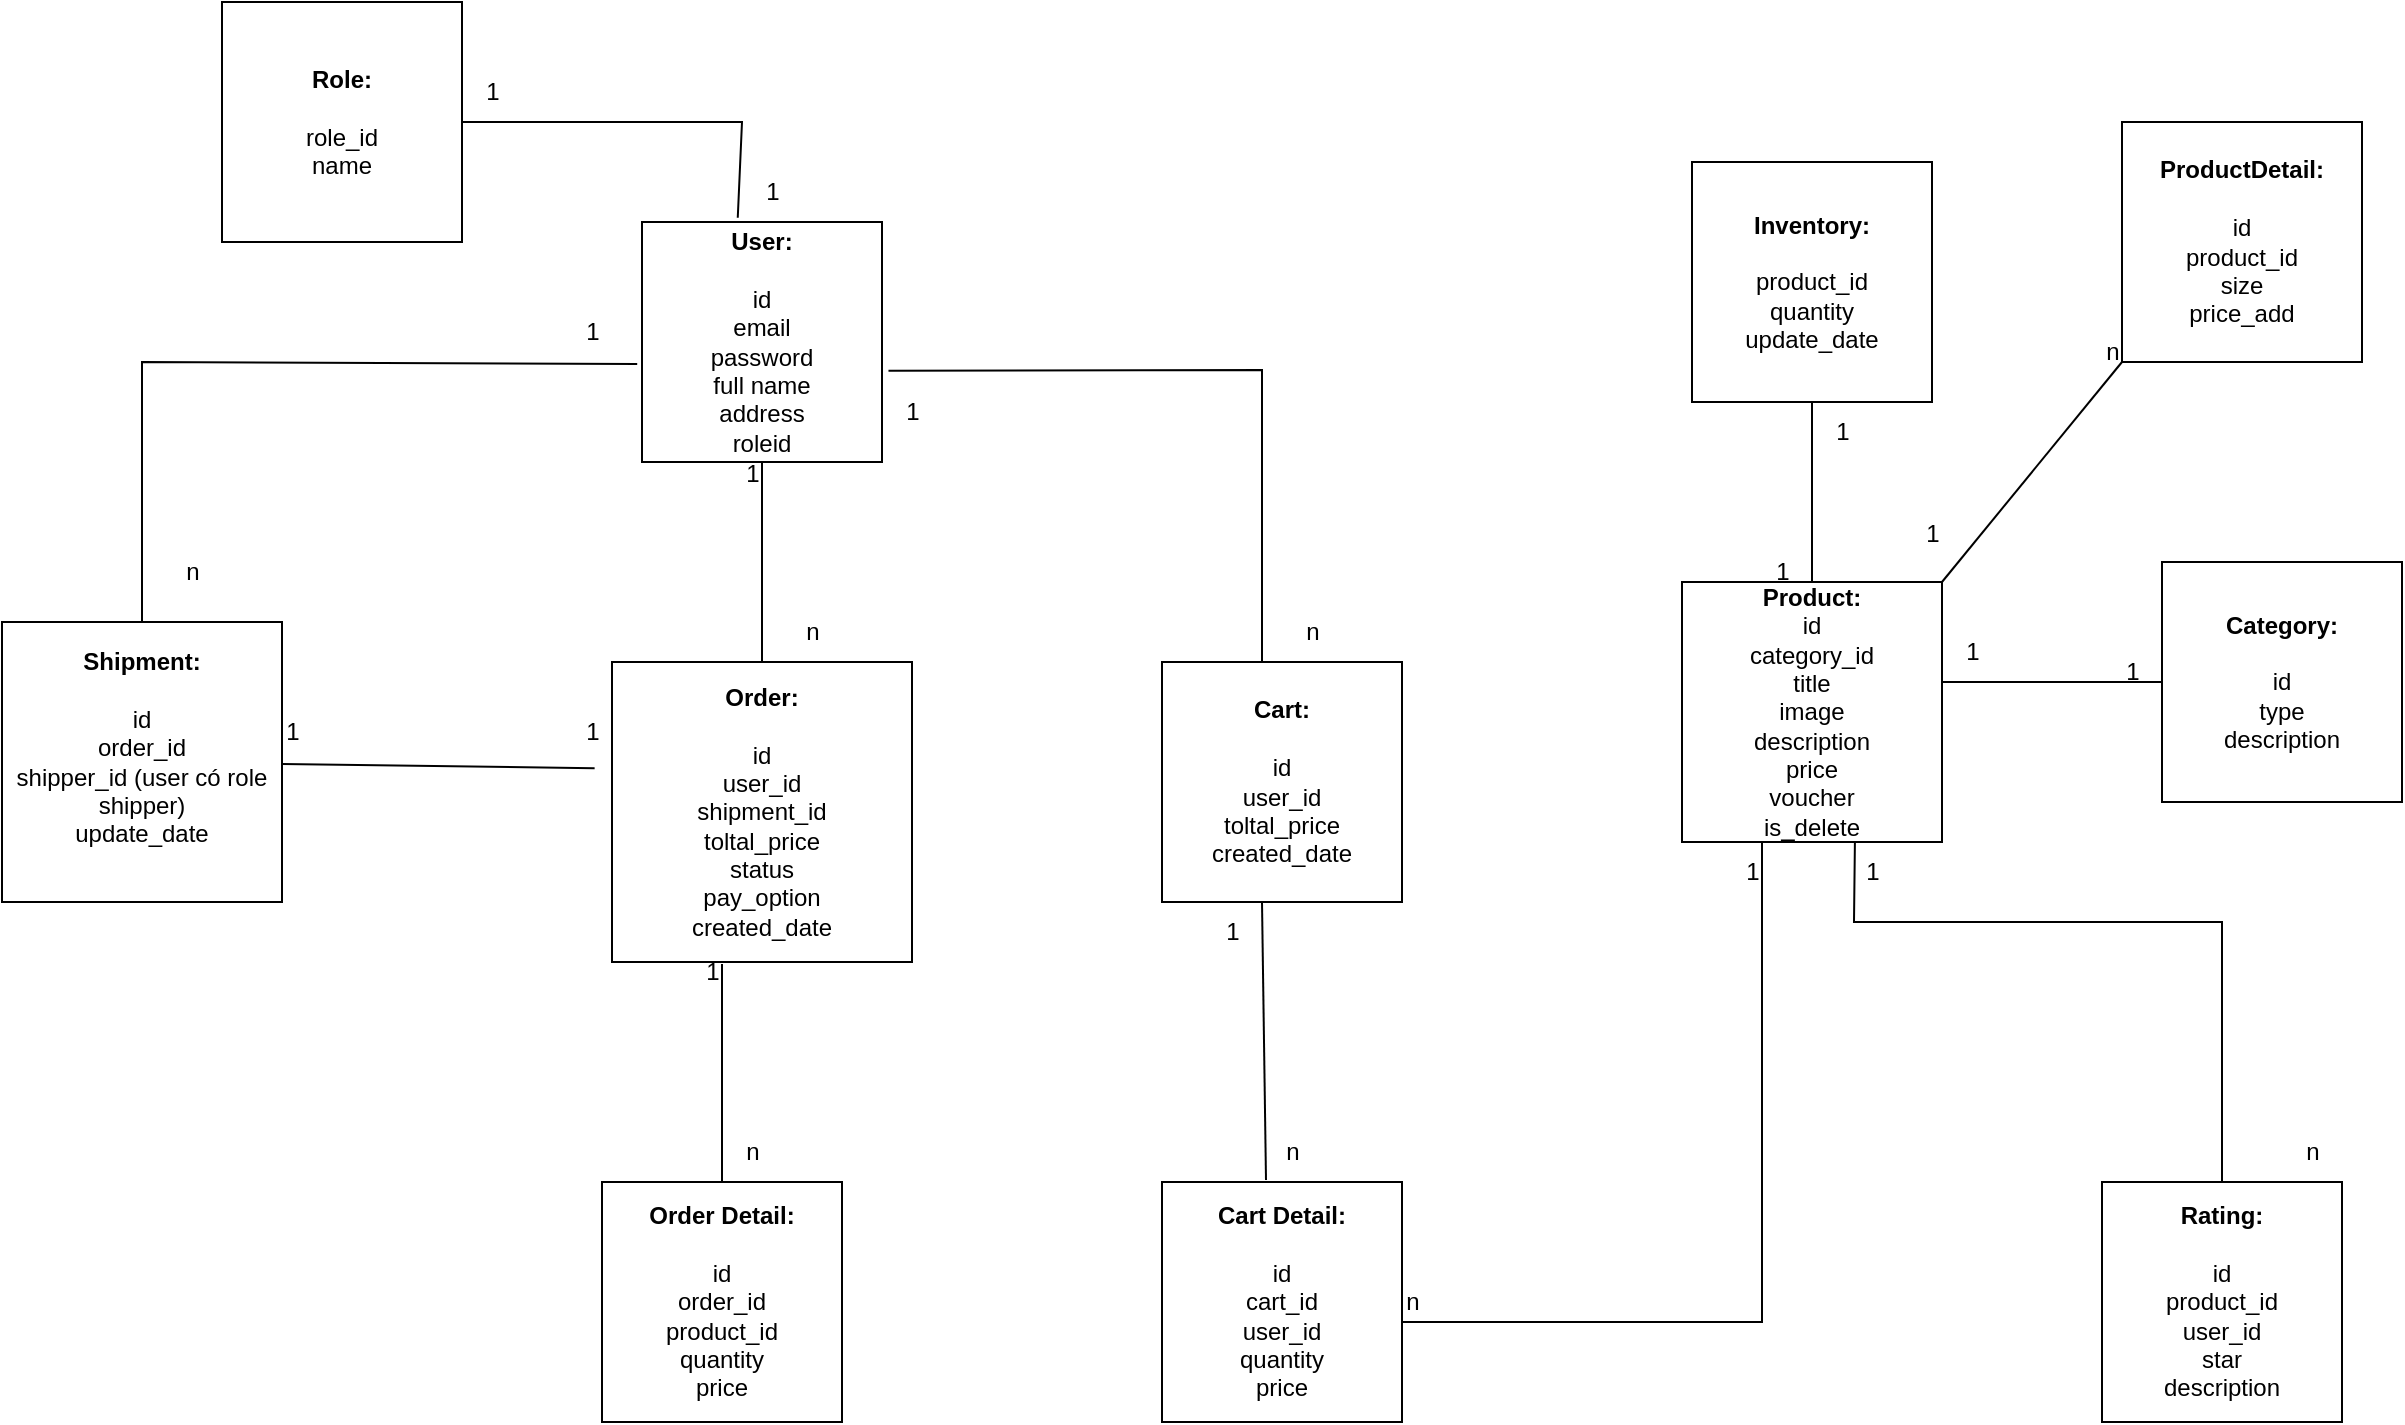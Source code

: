 <mxfile version="25.0.1">
  <diagram name="Page-1" id="7GVA9182DgbOcYEtwYYX">
    <mxGraphModel dx="1837" dy="670" grid="1" gridSize="10" guides="1" tooltips="1" connect="1" arrows="1" fold="1" page="1" pageScale="1" pageWidth="850" pageHeight="1100" math="0" shadow="0">
      <root>
        <mxCell id="0" />
        <mxCell id="1" parent="0" />
        <mxCell id="VrV63R5NM78Et4t5VAva-1" value="&lt;b&gt;User:&lt;/b&gt;&lt;div&gt;&lt;br&gt;&lt;/div&gt;&lt;div&gt;id&lt;/div&gt;&lt;div&gt;email&lt;/div&gt;&lt;div&gt;password&lt;/div&gt;&lt;div&gt;full name&lt;/div&gt;&lt;div&gt;address&lt;/div&gt;&lt;div&gt;roleid&lt;/div&gt;" style="whiteSpace=wrap;html=1;aspect=fixed;" parent="1" vertex="1">
          <mxGeometry x="-160" y="130" width="120" height="120" as="geometry" />
        </mxCell>
        <mxCell id="VrV63R5NM78Et4t5VAva-3" value="&lt;b&gt;Role:&lt;/b&gt;&lt;div&gt;&lt;br&gt;&lt;/div&gt;&lt;div&gt;role_id&lt;/div&gt;&lt;div&gt;name&lt;/div&gt;" style="whiteSpace=wrap;html=1;aspect=fixed;" parent="1" vertex="1">
          <mxGeometry x="-370" y="20" width="120" height="120" as="geometry" />
        </mxCell>
        <mxCell id="VrV63R5NM78Et4t5VAva-5" value="&lt;b&gt;Order:&lt;/b&gt;&lt;div&gt;&lt;br&gt;&lt;/div&gt;&lt;div&gt;id&lt;/div&gt;&lt;div&gt;user_id&lt;/div&gt;&lt;div&gt;shipment_id&lt;/div&gt;&lt;div&gt;toltal_price&lt;/div&gt;&lt;div&gt;status&lt;/div&gt;&lt;div&gt;pay_option&lt;/div&gt;&lt;div&gt;created_date&lt;/div&gt;" style="whiteSpace=wrap;html=1;aspect=fixed;" parent="1" vertex="1">
          <mxGeometry x="-175" y="350" width="150" height="150" as="geometry" />
        </mxCell>
        <mxCell id="VrV63R5NM78Et4t5VAva-6" value="&lt;b&gt;Product:&lt;/b&gt;&lt;div&gt;id&lt;/div&gt;&lt;div&gt;category_id&lt;/div&gt;&lt;div&gt;title&lt;/div&gt;&lt;div&gt;image&lt;/div&gt;&lt;div&gt;description&lt;/div&gt;&lt;div&gt;price&lt;/div&gt;&lt;div&gt;voucher&lt;/div&gt;&lt;div&gt;is_delete&lt;/div&gt;" style="whiteSpace=wrap;html=1;aspect=fixed;" parent="1" vertex="1">
          <mxGeometry x="360" y="310" width="130" height="130" as="geometry" />
        </mxCell>
        <mxCell id="VrV63R5NM78Et4t5VAva-7" value="&lt;b&gt;Category:&lt;/b&gt;&lt;div&gt;&lt;br&gt;&lt;/div&gt;&lt;div&gt;id&lt;/div&gt;&lt;div&gt;type&lt;/div&gt;&lt;div&gt;description&lt;/div&gt;" style="whiteSpace=wrap;html=1;aspect=fixed;" parent="1" vertex="1">
          <mxGeometry x="600" y="300" width="120" height="120" as="geometry" />
        </mxCell>
        <mxCell id="VrV63R5NM78Et4t5VAva-8" value="&lt;b&gt;Order Detail:&lt;/b&gt;&lt;div&gt;&lt;br&gt;&lt;/div&gt;&lt;div&gt;id&lt;/div&gt;&lt;div&gt;order_id&lt;/div&gt;&lt;div&gt;product_id&lt;/div&gt;&lt;div&gt;quantity&lt;/div&gt;&lt;div&gt;price&lt;/div&gt;" style="whiteSpace=wrap;html=1;aspect=fixed;" parent="1" vertex="1">
          <mxGeometry x="-180" y="610" width="120" height="120" as="geometry" />
        </mxCell>
        <mxCell id="VrV63R5NM78Et4t5VAva-9" value="&lt;b&gt;Inventory:&lt;/b&gt;&lt;div&gt;&lt;br&gt;&lt;/div&gt;&lt;div&gt;product_id&lt;/div&gt;&lt;div&gt;quantity&lt;/div&gt;&lt;div&gt;update_date&lt;/div&gt;" style="whiteSpace=wrap;html=1;aspect=fixed;" parent="1" vertex="1">
          <mxGeometry x="365" y="100" width="120" height="120" as="geometry" />
        </mxCell>
        <mxCell id="VrV63R5NM78Et4t5VAva-10" value="&lt;b&gt;Rating:&lt;/b&gt;&lt;div&gt;&lt;br&gt;&lt;/div&gt;&lt;div&gt;id&lt;/div&gt;&lt;div&gt;product_id&lt;/div&gt;&lt;div&gt;user_id&lt;/div&gt;&lt;div&gt;star&lt;/div&gt;&lt;div&gt;description&lt;/div&gt;" style="whiteSpace=wrap;html=1;aspect=fixed;" parent="1" vertex="1">
          <mxGeometry x="570" y="610" width="120" height="120" as="geometry" />
        </mxCell>
        <mxCell id="VrV63R5NM78Et4t5VAva-12" value="&lt;b&gt;Shipment:&lt;/b&gt;&lt;div&gt;&lt;br&gt;&lt;/div&gt;&lt;div&gt;id&lt;/div&gt;&lt;div&gt;order_id&lt;/div&gt;&lt;div&gt;shipper_id (user có role shipper)&lt;/div&gt;&lt;div&gt;&lt;span style=&quot;background-color: initial;&quot;&gt;update_date&lt;/span&gt;&lt;/div&gt;&lt;div&gt;&lt;br&gt;&lt;/div&gt;" style="whiteSpace=wrap;html=1;aspect=fixed;" parent="1" vertex="1">
          <mxGeometry x="-480" y="330" width="140" height="140" as="geometry" />
        </mxCell>
        <mxCell id="VrV63R5NM78Et4t5VAva-13" value="" style="endArrow=none;html=1;rounded=0;entryX=0.399;entryY=-0.018;entryDx=0;entryDy=0;exitX=1;exitY=0.5;exitDx=0;exitDy=0;entryPerimeter=0;" parent="1" source="VrV63R5NM78Et4t5VAva-3" target="VrV63R5NM78Et4t5VAva-1" edge="1">
          <mxGeometry width="50" height="50" relative="1" as="geometry">
            <mxPoint x="-20" y="480" as="sourcePoint" />
            <mxPoint x="30" y="430" as="targetPoint" />
            <Array as="points">
              <mxPoint x="-110" y="80" />
            </Array>
          </mxGeometry>
        </mxCell>
        <mxCell id="VrV63R5NM78Et4t5VAva-14" value="" style="endArrow=none;html=1;rounded=0;entryX=1;entryY=0.5;entryDx=0;entryDy=0;exitX=0.5;exitY=0;exitDx=0;exitDy=0;" parent="1" source="VrV63R5NM78Et4t5VAva-5" edge="1">
          <mxGeometry width="50" height="50" relative="1" as="geometry">
            <mxPoint x="10" y="250" as="sourcePoint" />
            <mxPoint x="-100" y="250" as="targetPoint" />
          </mxGeometry>
        </mxCell>
        <mxCell id="VrV63R5NM78Et4t5VAva-15" value="" style="endArrow=none;html=1;rounded=0;entryX=0.5;entryY=0;entryDx=0;entryDy=0;" parent="1" target="VrV63R5NM78Et4t5VAva-8" edge="1">
          <mxGeometry width="50" height="50" relative="1" as="geometry">
            <mxPoint x="-120" y="501" as="sourcePoint" />
            <mxPoint x="-20" y="210" as="targetPoint" />
          </mxGeometry>
        </mxCell>
        <mxCell id="VrV63R5NM78Et4t5VAva-16" value="" style="endArrow=none;html=1;rounded=0;exitX=0.544;exitY=1.104;exitDx=0;exitDy=0;exitPerimeter=0;" parent="1" source="VrV63R5NM78Et4t5VAva-27" target="VrV63R5NM78Et4t5VAva-12" edge="1">
          <mxGeometry width="50" height="50" relative="1" as="geometry">
            <mxPoint x="-40" y="500" as="sourcePoint" />
            <mxPoint x="-10" y="220" as="targetPoint" />
          </mxGeometry>
        </mxCell>
        <mxCell id="VrV63R5NM78Et4t5VAva-17" value="" style="endArrow=none;html=1;rounded=0;exitX=0.665;exitY=1.003;exitDx=0;exitDy=0;entryX=0.5;entryY=0;entryDx=0;entryDy=0;exitPerimeter=0;" parent="1" source="VrV63R5NM78Et4t5VAva-6" target="VrV63R5NM78Et4t5VAva-10" edge="1">
          <mxGeometry width="50" height="50" relative="1" as="geometry">
            <mxPoint x="425" y="430" as="sourcePoint" />
            <mxPoint x="523" y="560" as="targetPoint" />
            <Array as="points">
              <mxPoint x="446" y="480" />
              <mxPoint x="630" y="480" />
            </Array>
          </mxGeometry>
        </mxCell>
        <mxCell id="VrV63R5NM78Et4t5VAva-18" value="" style="endArrow=none;html=1;rounded=0;exitX=0.5;exitY=1;exitDx=0;exitDy=0;entryX=0;entryY=0.5;entryDx=0;entryDy=0;" parent="1" target="VrV63R5NM78Et4t5VAva-7" edge="1">
          <mxGeometry width="50" height="50" relative="1" as="geometry">
            <mxPoint x="490" y="360" as="sourcePoint" />
            <mxPoint x="588" y="490" as="targetPoint" />
          </mxGeometry>
        </mxCell>
        <mxCell id="VrV63R5NM78Et4t5VAva-19" value="" style="endArrow=none;html=1;rounded=0;exitX=0.5;exitY=0;exitDx=0;exitDy=0;entryX=0.5;entryY=1;entryDx=0;entryDy=0;" parent="1" source="VrV63R5NM78Et4t5VAva-6" target="VrV63R5NM78Et4t5VAva-9" edge="1">
          <mxGeometry width="50" height="50" relative="1" as="geometry">
            <mxPoint x="150" y="520" as="sourcePoint" />
            <mxPoint x="248" y="650" as="targetPoint" />
          </mxGeometry>
        </mxCell>
        <mxCell id="VrV63R5NM78Et4t5VAva-20" value="" style="endArrow=none;html=1;rounded=0;exitX=-0.02;exitY=0.592;exitDx=0;exitDy=0;entryX=0.5;entryY=0;entryDx=0;entryDy=0;exitPerimeter=0;" parent="1" source="VrV63R5NM78Et4t5VAva-1" target="VrV63R5NM78Et4t5VAva-12" edge="1">
          <mxGeometry width="50" height="50" relative="1" as="geometry">
            <mxPoint y="530" as="sourcePoint" />
            <mxPoint x="98" y="660" as="targetPoint" />
            <Array as="points">
              <mxPoint x="-410" y="200" />
            </Array>
          </mxGeometry>
        </mxCell>
        <mxCell id="VrV63R5NM78Et4t5VAva-21" value="1" style="text;html=1;align=center;verticalAlign=middle;resizable=0;points=[];autosize=1;strokeColor=none;fillColor=none;" parent="1" vertex="1">
          <mxGeometry x="-110" y="100" width="30" height="30" as="geometry" />
        </mxCell>
        <mxCell id="VrV63R5NM78Et4t5VAva-22" value="1" style="text;html=1;align=center;verticalAlign=middle;resizable=0;points=[];autosize=1;strokeColor=none;fillColor=none;" parent="1" vertex="1">
          <mxGeometry x="-250" y="50" width="30" height="30" as="geometry" />
        </mxCell>
        <mxCell id="VrV63R5NM78Et4t5VAva-23" value="1" style="text;html=1;align=center;verticalAlign=middle;resizable=0;points=[];autosize=1;strokeColor=none;fillColor=none;" parent="1" vertex="1">
          <mxGeometry x="-120" y="241" width="30" height="30" as="geometry" />
        </mxCell>
        <mxCell id="VrV63R5NM78Et4t5VAva-24" value="1" style="text;html=1;align=center;verticalAlign=middle;resizable=0;points=[];autosize=1;strokeColor=none;fillColor=none;" parent="1" vertex="1">
          <mxGeometry x="-350" y="370" width="30" height="30" as="geometry" />
        </mxCell>
        <mxCell id="VrV63R5NM78Et4t5VAva-25" value="1" style="text;html=1;align=center;verticalAlign=middle;resizable=0;points=[];autosize=1;strokeColor=none;fillColor=none;" parent="1" vertex="1">
          <mxGeometry x="440" y="440" width="30" height="30" as="geometry" />
        </mxCell>
        <mxCell id="VrV63R5NM78Et4t5VAva-27" value="1" style="text;html=1;align=center;verticalAlign=middle;resizable=0;points=[];autosize=1;strokeColor=none;fillColor=none;" parent="1" vertex="1">
          <mxGeometry x="-200" y="370" width="30" height="30" as="geometry" />
        </mxCell>
        <mxCell id="VrV63R5NM78Et4t5VAva-28" value="1" style="text;html=1;align=center;verticalAlign=middle;resizable=0;points=[];autosize=1;strokeColor=none;fillColor=none;" parent="1" vertex="1">
          <mxGeometry x="-140" y="490" width="30" height="30" as="geometry" />
        </mxCell>
        <mxCell id="VrV63R5NM78Et4t5VAva-29" value="1" style="text;html=1;align=center;verticalAlign=middle;resizable=0;points=[];autosize=1;strokeColor=none;fillColor=none;" parent="1" vertex="1">
          <mxGeometry x="490" y="330" width="30" height="30" as="geometry" />
        </mxCell>
        <mxCell id="VrV63R5NM78Et4t5VAva-31" value="1" style="text;html=1;align=center;verticalAlign=middle;resizable=0;points=[];autosize=1;strokeColor=none;fillColor=none;" parent="1" vertex="1">
          <mxGeometry x="570" y="340" width="30" height="30" as="geometry" />
        </mxCell>
        <mxCell id="VrV63R5NM78Et4t5VAva-32" value="1" style="text;html=1;align=center;verticalAlign=middle;resizable=0;points=[];autosize=1;strokeColor=none;fillColor=none;" parent="1" vertex="1">
          <mxGeometry x="395" y="290" width="30" height="30" as="geometry" />
        </mxCell>
        <mxCell id="VrV63R5NM78Et4t5VAva-35" value="1" style="text;html=1;align=center;verticalAlign=middle;resizable=0;points=[];autosize=1;strokeColor=none;fillColor=none;" parent="1" vertex="1">
          <mxGeometry x="425" y="220" width="30" height="30" as="geometry" />
        </mxCell>
        <mxCell id="VrV63R5NM78Et4t5VAva-36" value="n" style="text;html=1;align=center;verticalAlign=middle;resizable=0;points=[];autosize=1;strokeColor=none;fillColor=none;" parent="1" vertex="1">
          <mxGeometry x="660" y="580" width="30" height="30" as="geometry" />
        </mxCell>
        <mxCell id="VrV63R5NM78Et4t5VAva-37" value="n" style="text;html=1;align=center;verticalAlign=middle;resizable=0;points=[];autosize=1;strokeColor=none;fillColor=none;" parent="1" vertex="1">
          <mxGeometry x="-120" y="580" width="30" height="30" as="geometry" />
        </mxCell>
        <mxCell id="VrV63R5NM78Et4t5VAva-38" value="n" style="text;html=1;align=center;verticalAlign=middle;resizable=0;points=[];autosize=1;strokeColor=none;fillColor=none;" parent="1" vertex="1">
          <mxGeometry x="-90" y="320" width="30" height="30" as="geometry" />
        </mxCell>
        <mxCell id="VrV63R5NM78Et4t5VAva-39" value="1" style="text;html=1;align=center;verticalAlign=middle;resizable=0;points=[];autosize=1;strokeColor=none;fillColor=none;" parent="1" vertex="1">
          <mxGeometry x="-200" y="170" width="30" height="30" as="geometry" />
        </mxCell>
        <mxCell id="yHOyqyTt0aB5Bnsr1S9--5" value="" style="endArrow=none;html=1;rounded=0;exitX=1;exitY=0;exitDx=0;exitDy=0;" parent="1" source="VrV63R5NM78Et4t5VAva-6" edge="1">
          <mxGeometry width="50" height="50" relative="1" as="geometry">
            <mxPoint x="550" y="280" as="sourcePoint" />
            <mxPoint x="580" y="200" as="targetPoint" />
          </mxGeometry>
        </mxCell>
        <mxCell id="yHOyqyTt0aB5Bnsr1S9--6" value="n" style="text;html=1;align=center;verticalAlign=middle;resizable=0;points=[];autosize=1;strokeColor=none;fillColor=none;" parent="1" vertex="1">
          <mxGeometry x="-400" y="290" width="30" height="30" as="geometry" />
        </mxCell>
        <mxCell id="yHOyqyTt0aB5Bnsr1S9--8" value="&lt;b&gt;ProductDetail:&lt;/b&gt;&lt;div&gt;&lt;br&gt;&lt;/div&gt;&lt;div&gt;id&lt;/div&gt;&lt;div&gt;&lt;span style=&quot;background-color: initial;&quot;&gt;product_id&lt;/span&gt;&lt;/div&gt;&lt;div&gt;size&lt;br&gt;price_add&lt;/div&gt;" style="whiteSpace=wrap;html=1;aspect=fixed;" parent="1" vertex="1">
          <mxGeometry x="580" y="80" width="120" height="120" as="geometry" />
        </mxCell>
        <mxCell id="yHOyqyTt0aB5Bnsr1S9--9" value="1" style="text;html=1;align=center;verticalAlign=middle;resizable=0;points=[];autosize=1;strokeColor=none;fillColor=none;" parent="1" vertex="1">
          <mxGeometry x="470" y="271" width="30" height="30" as="geometry" />
        </mxCell>
        <mxCell id="yHOyqyTt0aB5Bnsr1S9--10" value="n" style="text;html=1;align=center;verticalAlign=middle;resizable=0;points=[];autosize=1;strokeColor=none;fillColor=none;" parent="1" vertex="1">
          <mxGeometry x="560" y="180" width="30" height="30" as="geometry" />
        </mxCell>
        <mxCell id="-4TdiTE7zTAz1Yymz8BO-1" value="&lt;b&gt;Cart:&lt;/b&gt;&lt;div&gt;&lt;br&gt;&lt;/div&gt;&lt;div&gt;id&lt;/div&gt;&lt;div&gt;user_id&lt;/div&gt;&lt;div&gt;toltal_price&lt;/div&gt;&lt;div&gt;created_date&lt;/div&gt;" style="whiteSpace=wrap;html=1;aspect=fixed;" vertex="1" parent="1">
          <mxGeometry x="100" y="350" width="120" height="120" as="geometry" />
        </mxCell>
        <mxCell id="-4TdiTE7zTAz1Yymz8BO-2" value="&lt;b&gt;Cart Detail:&lt;/b&gt;&lt;div&gt;&lt;br&gt;&lt;/div&gt;&lt;div&gt;id&lt;/div&gt;&lt;div&gt;cart_id&lt;/div&gt;&lt;div&gt;user_id&lt;/div&gt;&lt;div&gt;quantity&lt;/div&gt;&lt;div&gt;price&lt;/div&gt;" style="whiteSpace=wrap;html=1;aspect=fixed;" vertex="1" parent="1">
          <mxGeometry x="100" y="610" width="120" height="120" as="geometry" />
        </mxCell>
        <mxCell id="-4TdiTE7zTAz1Yymz8BO-4" value="" style="endArrow=none;html=1;rounded=0;entryX=0.5;entryY=0;entryDx=0;entryDy=0;exitX=0.318;exitY=1.005;exitDx=0;exitDy=0;exitPerimeter=0;" edge="1" parent="1">
          <mxGeometry width="50" height="50" relative="1" as="geometry">
            <mxPoint x="150" y="470" as="sourcePoint" />
            <mxPoint x="152" y="609" as="targetPoint" />
          </mxGeometry>
        </mxCell>
        <mxCell id="-4TdiTE7zTAz1Yymz8BO-5" value="1" style="text;html=1;align=center;verticalAlign=middle;resizable=0;points=[];autosize=1;strokeColor=none;fillColor=none;" vertex="1" parent="1">
          <mxGeometry x="120" y="470" width="30" height="30" as="geometry" />
        </mxCell>
        <mxCell id="-4TdiTE7zTAz1Yymz8BO-6" value="n" style="text;html=1;align=center;verticalAlign=middle;resizable=0;points=[];autosize=1;strokeColor=none;fillColor=none;" vertex="1" parent="1">
          <mxGeometry x="150" y="580" width="30" height="30" as="geometry" />
        </mxCell>
        <mxCell id="-4TdiTE7zTAz1Yymz8BO-8" value="" style="endArrow=none;html=1;rounded=0;exitX=0.5;exitY=0;exitDx=0;exitDy=0;entryX=1.027;entryY=0.62;entryDx=0;entryDy=0;entryPerimeter=0;" edge="1" parent="1" target="VrV63R5NM78Et4t5VAva-1">
          <mxGeometry width="50" height="50" relative="1" as="geometry">
            <mxPoint x="150" y="350" as="sourcePoint" />
            <mxPoint x="150" y="200" as="targetPoint" />
            <Array as="points">
              <mxPoint x="150" y="204" />
            </Array>
          </mxGeometry>
        </mxCell>
        <mxCell id="-4TdiTE7zTAz1Yymz8BO-9" value="1" style="text;html=1;align=center;verticalAlign=middle;resizable=0;points=[];autosize=1;strokeColor=none;fillColor=none;" vertex="1" parent="1">
          <mxGeometry x="-40" y="210" width="30" height="30" as="geometry" />
        </mxCell>
        <mxCell id="-4TdiTE7zTAz1Yymz8BO-10" value="n" style="text;html=1;align=center;verticalAlign=middle;resizable=0;points=[];autosize=1;strokeColor=none;fillColor=none;" vertex="1" parent="1">
          <mxGeometry x="160" y="320" width="30" height="30" as="geometry" />
        </mxCell>
        <mxCell id="-4TdiTE7zTAz1Yymz8BO-12" value="" style="endArrow=none;html=1;rounded=0;exitX=0.318;exitY=1.005;exitDx=0;exitDy=0;exitPerimeter=0;" edge="1" parent="1">
          <mxGeometry width="50" height="50" relative="1" as="geometry">
            <mxPoint x="400" y="440" as="sourcePoint" />
            <mxPoint x="400" y="680" as="targetPoint" />
            <Array as="points">
              <mxPoint x="400" y="680" />
              <mxPoint x="220" y="680" />
            </Array>
          </mxGeometry>
        </mxCell>
        <mxCell id="-4TdiTE7zTAz1Yymz8BO-13" value="1" style="text;html=1;align=center;verticalAlign=middle;resizable=0;points=[];autosize=1;strokeColor=none;fillColor=none;" vertex="1" parent="1">
          <mxGeometry x="380" y="440" width="30" height="30" as="geometry" />
        </mxCell>
        <mxCell id="-4TdiTE7zTAz1Yymz8BO-14" value="n" style="text;html=1;align=center;verticalAlign=middle;resizable=0;points=[];autosize=1;strokeColor=none;fillColor=none;" vertex="1" parent="1">
          <mxGeometry x="210" y="655" width="30" height="30" as="geometry" />
        </mxCell>
      </root>
    </mxGraphModel>
  </diagram>
</mxfile>
